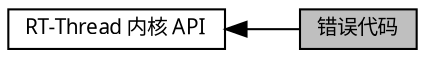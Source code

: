 digraph "错误代码"
{
  edge [fontname="FreeSans.ttf",fontsize="10",labelfontname="FreeSans.ttf",labelfontsize="10"];
  node [fontname="FreeSans.ttf",fontsize="10",shape=record];
  rankdir=LR;
  Node1 [label="RT-Thread 内核 API",height=0.2,width=0.4,color="black", fillcolor="white", style="filled",URL="$group___kernel.html"];
  Node0 [label="错误代码",height=0.2,width=0.4,color="black", fillcolor="grey75", style="filled", fontcolor="black"];
  Node1->Node0 [shape=plaintext, dir="back", style="solid"];
}
